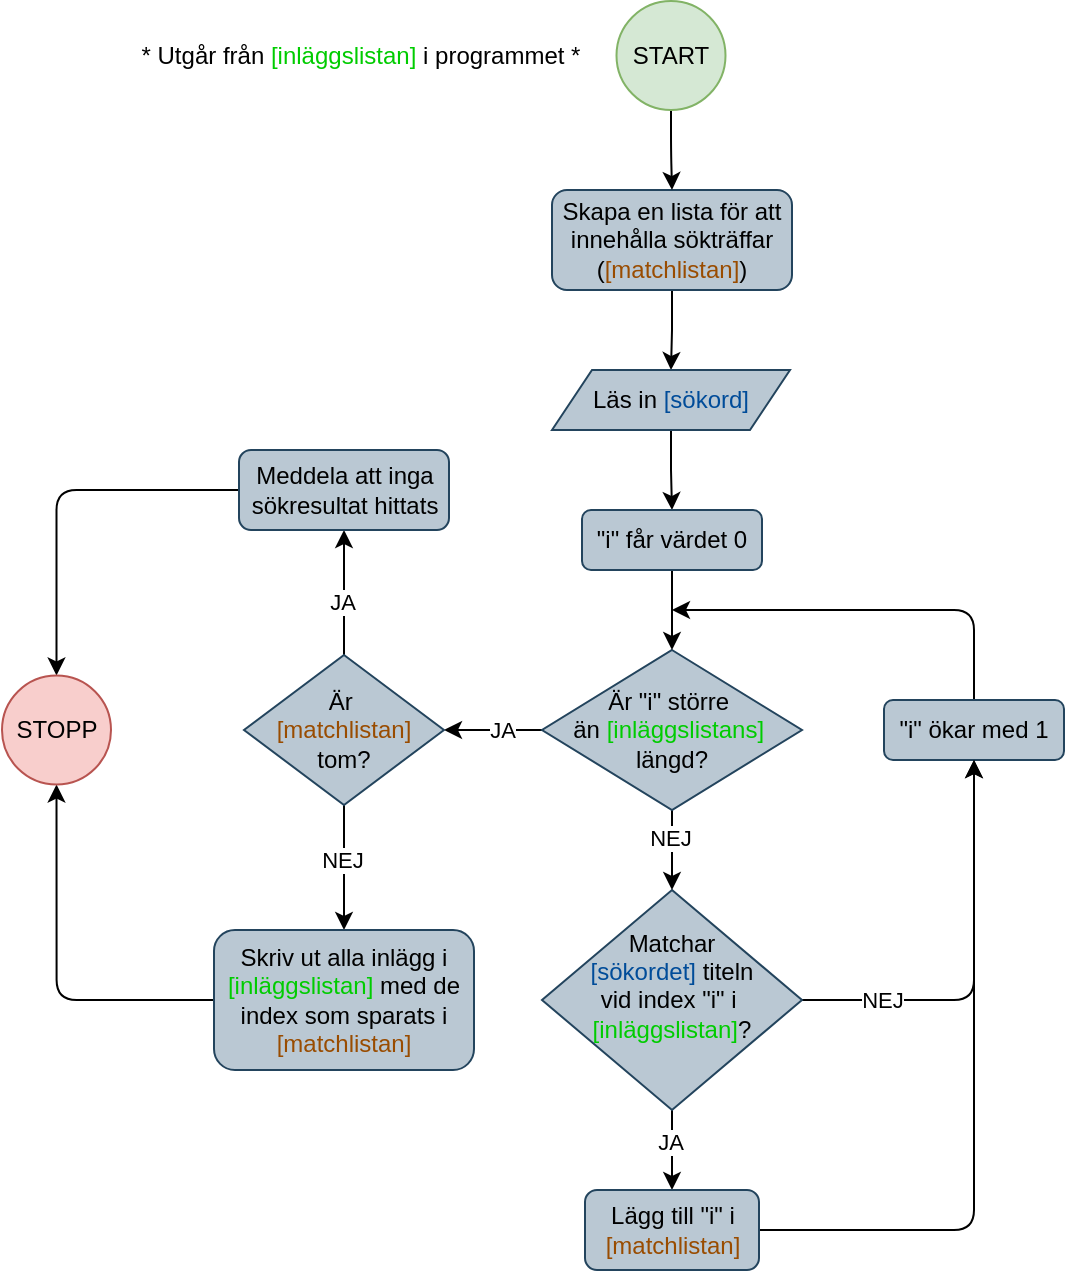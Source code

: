 <mxfile version="25.0.3">
  <diagram id="C5RBs43oDa-KdzZeNtuy" name="Page-1">
    <mxGraphModel dx="1562" dy="865" grid="0" gridSize="10" guides="1" tooltips="1" connect="1" arrows="1" fold="1" page="1" pageScale="1" pageWidth="827" pageHeight="1169" math="0" shadow="0">
      <root>
        <mxCell id="WIyWlLk6GJQsqaUBKTNV-0" />
        <mxCell id="WIyWlLk6GJQsqaUBKTNV-1" parent="WIyWlLk6GJQsqaUBKTNV-0" />
        <mxCell id="x7RqncecBhT4SDe1gUMY-16" style="edgeStyle=orthogonalEdgeStyle;rounded=0;orthogonalLoop=1;jettySize=auto;html=1;exitX=0.5;exitY=1;exitDx=0;exitDy=0;entryX=0.5;entryY=0;entryDx=0;entryDy=0;" edge="1" parent="WIyWlLk6GJQsqaUBKTNV-1" source="WIyWlLk6GJQsqaUBKTNV-3" target="x7RqncecBhT4SDe1gUMY-0">
          <mxGeometry relative="1" as="geometry" />
        </mxCell>
        <mxCell id="WIyWlLk6GJQsqaUBKTNV-3" value="Skapa en lista för att innehålla sökträffar (&lt;font color=&quot;#994c00&quot;&gt;[matchlistan]&lt;/font&gt;)" style="rounded=1;whiteSpace=wrap;html=1;fontSize=12;glass=0;strokeWidth=1;shadow=0;fillColor=#bac8d3;strokeColor=#23445d;" parent="WIyWlLk6GJQsqaUBKTNV-1" vertex="1">
          <mxGeometry x="345" y="130" width="120" height="50" as="geometry" />
        </mxCell>
        <mxCell id="x7RqncecBhT4SDe1gUMY-17" style="edgeStyle=orthogonalEdgeStyle;rounded=0;orthogonalLoop=1;jettySize=auto;html=1;exitX=0.5;exitY=1;exitDx=0;exitDy=0;entryX=0.5;entryY=0;entryDx=0;entryDy=0;" edge="1" parent="WIyWlLk6GJQsqaUBKTNV-1" source="x7RqncecBhT4SDe1gUMY-0" target="x7RqncecBhT4SDe1gUMY-6">
          <mxGeometry relative="1" as="geometry" />
        </mxCell>
        <mxCell id="x7RqncecBhT4SDe1gUMY-0" value="Läs in &lt;font color=&quot;#004c99&quot;&gt;[sökord]&lt;/font&gt;" style="shape=parallelogram;perimeter=parallelogramPerimeter;whiteSpace=wrap;html=1;fixedSize=1;fillColor=#bac8d3;strokeColor=#23445d;" vertex="1" parent="WIyWlLk6GJQsqaUBKTNV-1">
          <mxGeometry x="345" y="220" width="119" height="30" as="geometry" />
        </mxCell>
        <mxCell id="x7RqncecBhT4SDe1gUMY-2" value="* Utgår från &lt;font color=&quot;#00cc00&quot;&gt;[inläggslistan]&lt;/font&gt; i programmet *" style="text;html=1;align=center;verticalAlign=middle;whiteSpace=wrap;rounded=0;" vertex="1" parent="WIyWlLk6GJQsqaUBKTNV-1">
          <mxGeometry x="136.5" y="47.75" width="225" height="30" as="geometry" />
        </mxCell>
        <mxCell id="x7RqncecBhT4SDe1gUMY-26" style="edgeStyle=orthogonalEdgeStyle;shape=connector;curved=0;rounded=1;orthogonalLoop=1;jettySize=auto;html=1;exitX=0.5;exitY=0;exitDx=0;exitDy=0;strokeColor=default;align=center;verticalAlign=middle;fontFamily=Helvetica;fontSize=11;fontColor=default;labelBackgroundColor=default;endArrow=classic;" edge="1" parent="WIyWlLk6GJQsqaUBKTNV-1" source="x7RqncecBhT4SDe1gUMY-3">
          <mxGeometry relative="1" as="geometry">
            <mxPoint x="405" y="340" as="targetPoint" />
            <Array as="points">
              <mxPoint x="556" y="340" />
            </Array>
          </mxGeometry>
        </mxCell>
        <mxCell id="x7RqncecBhT4SDe1gUMY-3" value="&quot;i&quot; ökar med 1" style="rounded=1;whiteSpace=wrap;html=1;fontSize=12;glass=0;strokeWidth=1;shadow=0;fillColor=#bac8d3;strokeColor=#23445d;" vertex="1" parent="WIyWlLk6GJQsqaUBKTNV-1">
          <mxGeometry x="511" y="385" width="90" height="30" as="geometry" />
        </mxCell>
        <mxCell id="x7RqncecBhT4SDe1gUMY-23" style="edgeStyle=orthogonalEdgeStyle;rounded=0;orthogonalLoop=1;jettySize=auto;html=1;exitX=0.5;exitY=1;exitDx=0;exitDy=0;" edge="1" parent="WIyWlLk6GJQsqaUBKTNV-1" source="x7RqncecBhT4SDe1gUMY-4" target="x7RqncecBhT4SDe1gUMY-7">
          <mxGeometry relative="1" as="geometry" />
        </mxCell>
        <mxCell id="x7RqncecBhT4SDe1gUMY-24" value="JA" style="edgeLabel;html=1;align=center;verticalAlign=middle;resizable=0;points=[];" vertex="1" connectable="0" parent="x7RqncecBhT4SDe1gUMY-23">
          <mxGeometry x="-0.217" y="-3" relative="1" as="geometry">
            <mxPoint x="2" as="offset" />
          </mxGeometry>
        </mxCell>
        <mxCell id="x7RqncecBhT4SDe1gUMY-27" style="edgeStyle=orthogonalEdgeStyle;shape=connector;curved=0;rounded=1;orthogonalLoop=1;jettySize=auto;html=1;exitX=1;exitY=0.5;exitDx=0;exitDy=0;entryX=0.5;entryY=1;entryDx=0;entryDy=0;strokeColor=default;align=center;verticalAlign=middle;fontFamily=Helvetica;fontSize=11;fontColor=default;labelBackgroundColor=default;endArrow=classic;" edge="1" parent="WIyWlLk6GJQsqaUBKTNV-1" source="x7RqncecBhT4SDe1gUMY-4" target="x7RqncecBhT4SDe1gUMY-3">
          <mxGeometry relative="1" as="geometry" />
        </mxCell>
        <mxCell id="x7RqncecBhT4SDe1gUMY-28" value="NEJ" style="edgeLabel;html=1;align=center;verticalAlign=middle;resizable=0;points=[];fontFamily=Helvetica;fontSize=11;fontColor=default;labelBackgroundColor=default;" vertex="1" connectable="0" parent="x7RqncecBhT4SDe1gUMY-27">
          <mxGeometry x="-0.752" relative="1" as="geometry">
            <mxPoint x="14" as="offset" />
          </mxGeometry>
        </mxCell>
        <mxCell id="x7RqncecBhT4SDe1gUMY-4" value="&lt;div&gt;&lt;br&gt;&lt;/div&gt;&lt;div&gt;Matchar&lt;/div&gt;&lt;div style=&quot;padding-top: 0px; padding-bottom: 0px; margin-bottom: 0px;&quot;&gt;&lt;font color=&quot;#004c99&quot;&gt;[sökordet]&lt;/font&gt; titeln &lt;br&gt;&lt;/div&gt;&lt;div&gt;vid index &quot;i&quot; i&amp;nbsp;&lt;/div&gt;&lt;div&gt;&lt;font color=&quot;#00cc00&quot;&gt;[inläggslistan]&lt;/font&gt;?&lt;/div&gt;&lt;div&gt;&lt;br&gt;&lt;/div&gt;&lt;div&gt;&lt;br&gt;&lt;/div&gt;" style="rhombus;whiteSpace=wrap;html=1;fillColor=#bac8d3;strokeColor=#23445d;" vertex="1" parent="WIyWlLk6GJQsqaUBKTNV-1">
          <mxGeometry x="340" y="480" width="130" height="110" as="geometry" />
        </mxCell>
        <mxCell id="x7RqncecBhT4SDe1gUMY-19" style="edgeStyle=orthogonalEdgeStyle;rounded=0;orthogonalLoop=1;jettySize=auto;html=1;exitX=0.5;exitY=1;exitDx=0;exitDy=0;entryX=0.5;entryY=0;entryDx=0;entryDy=0;" edge="1" parent="WIyWlLk6GJQsqaUBKTNV-1" source="x7RqncecBhT4SDe1gUMY-5" target="x7RqncecBhT4SDe1gUMY-4">
          <mxGeometry relative="1" as="geometry" />
        </mxCell>
        <mxCell id="x7RqncecBhT4SDe1gUMY-20" value="NEJ" style="edgeLabel;html=1;align=center;verticalAlign=middle;resizable=0;points=[];" vertex="1" connectable="0" parent="x7RqncecBhT4SDe1gUMY-19">
          <mxGeometry x="-0.3" y="-3" relative="1" as="geometry">
            <mxPoint x="2" as="offset" />
          </mxGeometry>
        </mxCell>
        <mxCell id="x7RqncecBhT4SDe1gUMY-21" style="edgeStyle=orthogonalEdgeStyle;rounded=0;orthogonalLoop=1;jettySize=auto;html=1;exitX=0;exitY=0.5;exitDx=0;exitDy=0;entryX=1;entryY=0.5;entryDx=0;entryDy=0;" edge="1" parent="WIyWlLk6GJQsqaUBKTNV-1" source="x7RqncecBhT4SDe1gUMY-5" target="x7RqncecBhT4SDe1gUMY-9">
          <mxGeometry relative="1" as="geometry" />
        </mxCell>
        <mxCell id="x7RqncecBhT4SDe1gUMY-22" value="JA" style="edgeLabel;html=1;align=center;verticalAlign=middle;resizable=0;points=[];" vertex="1" connectable="0" parent="x7RqncecBhT4SDe1gUMY-21">
          <mxGeometry x="-0.184" y="-3" relative="1" as="geometry">
            <mxPoint y="3" as="offset" />
          </mxGeometry>
        </mxCell>
        <mxCell id="x7RqncecBhT4SDe1gUMY-5" value="&lt;div&gt;Är &quot;i&quot; större&amp;nbsp;&lt;/div&gt;&lt;div&gt;än &lt;font color=&quot;#00cc00&quot;&gt;[inläggslistans]&lt;/font&gt;&amp;nbsp;&lt;/div&gt;&lt;div&gt;längd?&lt;/div&gt;" style="rhombus;whiteSpace=wrap;html=1;fillColor=#bac8d3;strokeColor=#23445d;" vertex="1" parent="WIyWlLk6GJQsqaUBKTNV-1">
          <mxGeometry x="340" y="360" width="130" height="80" as="geometry" />
        </mxCell>
        <mxCell id="x7RqncecBhT4SDe1gUMY-18" style="edgeStyle=orthogonalEdgeStyle;rounded=0;orthogonalLoop=1;jettySize=auto;html=1;exitX=0.5;exitY=1;exitDx=0;exitDy=0;entryX=0.5;entryY=0;entryDx=0;entryDy=0;" edge="1" parent="WIyWlLk6GJQsqaUBKTNV-1" source="x7RqncecBhT4SDe1gUMY-6" target="x7RqncecBhT4SDe1gUMY-5">
          <mxGeometry relative="1" as="geometry" />
        </mxCell>
        <mxCell id="x7RqncecBhT4SDe1gUMY-6" value="&quot;i&quot; får värdet 0" style="rounded=1;whiteSpace=wrap;html=1;fontSize=12;glass=0;strokeWidth=1;shadow=0;fillColor=#bac8d3;strokeColor=#23445d;" vertex="1" parent="WIyWlLk6GJQsqaUBKTNV-1">
          <mxGeometry x="360" y="290" width="90" height="30" as="geometry" />
        </mxCell>
        <mxCell id="x7RqncecBhT4SDe1gUMY-25" style="edgeStyle=orthogonalEdgeStyle;rounded=1;orthogonalLoop=1;jettySize=auto;html=1;exitX=1;exitY=0.5;exitDx=0;exitDy=0;entryX=0.5;entryY=1;entryDx=0;entryDy=0;curved=0;" edge="1" parent="WIyWlLk6GJQsqaUBKTNV-1" source="x7RqncecBhT4SDe1gUMY-7" target="x7RqncecBhT4SDe1gUMY-3">
          <mxGeometry relative="1" as="geometry" />
        </mxCell>
        <mxCell id="x7RqncecBhT4SDe1gUMY-7" value="Lägg till &quot;i&quot; i &lt;font color=&quot;#994c00&quot;&gt;[matchlistan]&lt;/font&gt;" style="rounded=1;whiteSpace=wrap;html=1;fillColor=#bac8d3;strokeColor=#23445d;" vertex="1" parent="WIyWlLk6GJQsqaUBKTNV-1">
          <mxGeometry x="361.5" y="630" width="87" height="40" as="geometry" />
        </mxCell>
        <mxCell id="x7RqncecBhT4SDe1gUMY-29" style="edgeStyle=orthogonalEdgeStyle;shape=connector;curved=0;rounded=1;orthogonalLoop=1;jettySize=auto;html=1;exitX=0.5;exitY=0;exitDx=0;exitDy=0;entryX=0.5;entryY=1;entryDx=0;entryDy=0;strokeColor=default;align=center;verticalAlign=middle;fontFamily=Helvetica;fontSize=11;fontColor=default;labelBackgroundColor=default;endArrow=classic;" edge="1" parent="WIyWlLk6GJQsqaUBKTNV-1" source="x7RqncecBhT4SDe1gUMY-9" target="x7RqncecBhT4SDe1gUMY-11">
          <mxGeometry relative="1" as="geometry" />
        </mxCell>
        <mxCell id="x7RqncecBhT4SDe1gUMY-30" value="JA" style="edgeLabel;html=1;align=center;verticalAlign=middle;resizable=0;points=[];fontFamily=Helvetica;fontSize=11;fontColor=default;labelBackgroundColor=default;" vertex="1" connectable="0" parent="x7RqncecBhT4SDe1gUMY-29">
          <mxGeometry x="-0.133" y="1" relative="1" as="geometry">
            <mxPoint as="offset" />
          </mxGeometry>
        </mxCell>
        <mxCell id="x7RqncecBhT4SDe1gUMY-32" style="edgeStyle=orthogonalEdgeStyle;shape=connector;curved=0;rounded=1;orthogonalLoop=1;jettySize=auto;html=1;exitX=0.5;exitY=1;exitDx=0;exitDy=0;entryX=0.5;entryY=0;entryDx=0;entryDy=0;strokeColor=default;align=center;verticalAlign=middle;fontFamily=Helvetica;fontSize=11;fontColor=default;labelBackgroundColor=default;endArrow=classic;" edge="1" parent="WIyWlLk6GJQsqaUBKTNV-1" source="x7RqncecBhT4SDe1gUMY-9" target="x7RqncecBhT4SDe1gUMY-10">
          <mxGeometry relative="1" as="geometry" />
        </mxCell>
        <mxCell id="x7RqncecBhT4SDe1gUMY-33" value="NEJ" style="edgeLabel;html=1;align=center;verticalAlign=middle;resizable=0;points=[];fontFamily=Helvetica;fontSize=11;fontColor=default;labelBackgroundColor=default;" vertex="1" connectable="0" parent="x7RqncecBhT4SDe1gUMY-32">
          <mxGeometry x="-0.14" relative="1" as="geometry">
            <mxPoint x="-1" as="offset" />
          </mxGeometry>
        </mxCell>
        <mxCell id="x7RqncecBhT4SDe1gUMY-9" value="&lt;div&gt;Är&amp;nbsp;&lt;/div&gt;&lt;div&gt;&amp;nbsp;&lt;font color=&quot;#994c00&quot;&gt;[matchlistan]&lt;/font&gt;&amp;nbsp;&lt;/div&gt;&lt;div&gt;tom?&lt;/div&gt;" style="rhombus;whiteSpace=wrap;html=1;fillColor=#bac8d3;strokeColor=#23445d;" vertex="1" parent="WIyWlLk6GJQsqaUBKTNV-1">
          <mxGeometry x="191" y="362.5" width="100" height="75" as="geometry" />
        </mxCell>
        <mxCell id="x7RqncecBhT4SDe1gUMY-34" style="edgeStyle=orthogonalEdgeStyle;shape=connector;curved=0;rounded=1;orthogonalLoop=1;jettySize=auto;html=1;exitX=0;exitY=0.5;exitDx=0;exitDy=0;entryX=0.5;entryY=1;entryDx=0;entryDy=0;strokeColor=default;align=center;verticalAlign=middle;fontFamily=Helvetica;fontSize=11;fontColor=default;labelBackgroundColor=default;endArrow=classic;" edge="1" parent="WIyWlLk6GJQsqaUBKTNV-1" source="x7RqncecBhT4SDe1gUMY-10" target="x7RqncecBhT4SDe1gUMY-14">
          <mxGeometry relative="1" as="geometry" />
        </mxCell>
        <mxCell id="x7RqncecBhT4SDe1gUMY-10" value="Skriv ut alla inlägg i &lt;font color=&quot;#00cc00&quot;&gt;[inläggslistan]&lt;/font&gt; med de index som sparats i &lt;font color=&quot;#994c00&quot;&gt;[matchlistan]&lt;/font&gt;" style="rounded=1;whiteSpace=wrap;html=1;fontSize=12;glass=0;strokeWidth=1;shadow=0;fillColor=#bac8d3;strokeColor=#23445d;" vertex="1" parent="WIyWlLk6GJQsqaUBKTNV-1">
          <mxGeometry x="176" y="500" width="130" height="70" as="geometry" />
        </mxCell>
        <mxCell id="x7RqncecBhT4SDe1gUMY-31" style="edgeStyle=orthogonalEdgeStyle;shape=connector;curved=0;rounded=1;orthogonalLoop=1;jettySize=auto;html=1;exitX=0;exitY=0.5;exitDx=0;exitDy=0;strokeColor=default;align=center;verticalAlign=middle;fontFamily=Helvetica;fontSize=11;fontColor=default;labelBackgroundColor=default;endArrow=classic;" edge="1" parent="WIyWlLk6GJQsqaUBKTNV-1" source="x7RqncecBhT4SDe1gUMY-11" target="x7RqncecBhT4SDe1gUMY-14">
          <mxGeometry relative="1" as="geometry" />
        </mxCell>
        <mxCell id="x7RqncecBhT4SDe1gUMY-11" value="Meddela att inga sökresultat hittats" style="rounded=1;whiteSpace=wrap;html=1;fontSize=12;glass=0;strokeWidth=1;shadow=0;fillColor=#bac8d3;strokeColor=#23445d;" vertex="1" parent="WIyWlLk6GJQsqaUBKTNV-1">
          <mxGeometry x="188.5" y="260" width="105" height="40" as="geometry" />
        </mxCell>
        <mxCell id="x7RqncecBhT4SDe1gUMY-15" style="edgeStyle=orthogonalEdgeStyle;rounded=1;orthogonalLoop=1;jettySize=auto;html=1;exitX=0.5;exitY=1;exitDx=0;exitDy=0;entryX=0.5;entryY=0;entryDx=0;entryDy=0;curved=0;" edge="1" parent="WIyWlLk6GJQsqaUBKTNV-1" source="x7RqncecBhT4SDe1gUMY-12" target="WIyWlLk6GJQsqaUBKTNV-3">
          <mxGeometry relative="1" as="geometry" />
        </mxCell>
        <mxCell id="x7RqncecBhT4SDe1gUMY-12" value="START" style="ellipse;whiteSpace=wrap;html=1;aspect=fixed;fillColor=#d5e8d4;strokeColor=#82b366;" vertex="1" parent="WIyWlLk6GJQsqaUBKTNV-1">
          <mxGeometry x="377.25" y="35.5" width="54.5" height="54.5" as="geometry" />
        </mxCell>
        <mxCell id="x7RqncecBhT4SDe1gUMY-14" value="STOPP" style="ellipse;whiteSpace=wrap;html=1;aspect=fixed;fillColor=#f8cecc;strokeColor=#b85450;" vertex="1" parent="WIyWlLk6GJQsqaUBKTNV-1">
          <mxGeometry x="70" y="372.75" width="54.5" height="54.5" as="geometry" />
        </mxCell>
      </root>
    </mxGraphModel>
  </diagram>
</mxfile>
